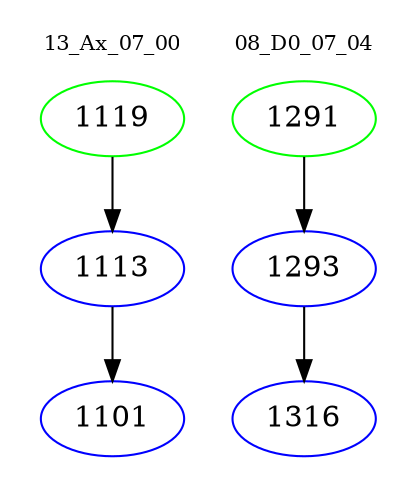 digraph{
subgraph cluster_0 {
color = white
label = "13_Ax_07_00";
fontsize=10;
T0_1119 [label="1119", color="green"]
T0_1119 -> T0_1113 [color="black"]
T0_1113 [label="1113", color="blue"]
T0_1113 -> T0_1101 [color="black"]
T0_1101 [label="1101", color="blue"]
}
subgraph cluster_1 {
color = white
label = "08_D0_07_04";
fontsize=10;
T1_1291 [label="1291", color="green"]
T1_1291 -> T1_1293 [color="black"]
T1_1293 [label="1293", color="blue"]
T1_1293 -> T1_1316 [color="black"]
T1_1316 [label="1316", color="blue"]
}
}
